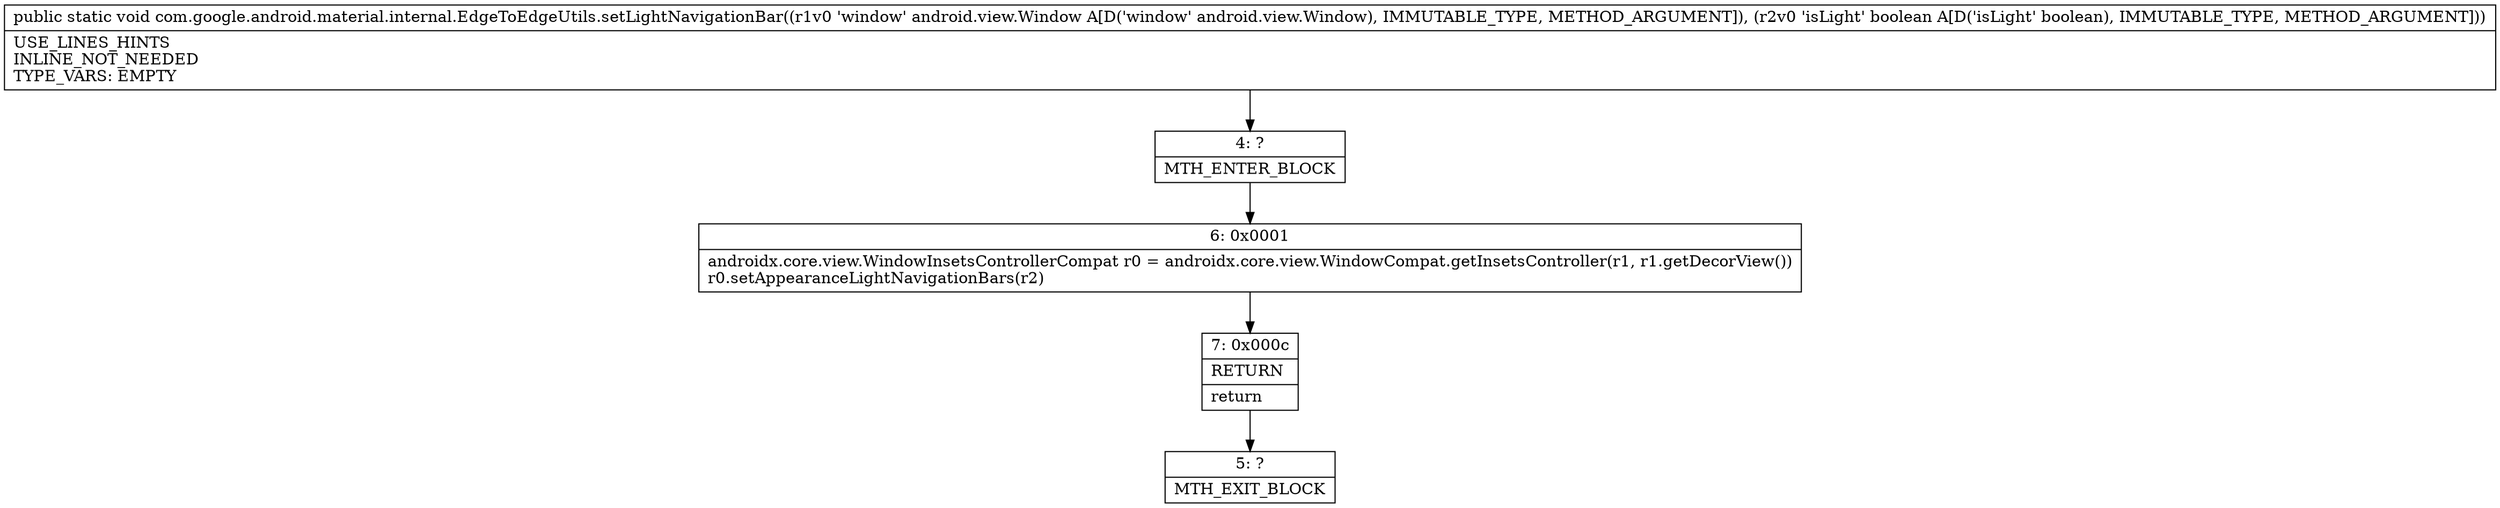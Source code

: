 digraph "CFG forcom.google.android.material.internal.EdgeToEdgeUtils.setLightNavigationBar(Landroid\/view\/Window;Z)V" {
Node_4 [shape=record,label="{4\:\ ?|MTH_ENTER_BLOCK\l}"];
Node_6 [shape=record,label="{6\:\ 0x0001|androidx.core.view.WindowInsetsControllerCompat r0 = androidx.core.view.WindowCompat.getInsetsController(r1, r1.getDecorView())\lr0.setAppearanceLightNavigationBars(r2)\l}"];
Node_7 [shape=record,label="{7\:\ 0x000c|RETURN\l|return\l}"];
Node_5 [shape=record,label="{5\:\ ?|MTH_EXIT_BLOCK\l}"];
MethodNode[shape=record,label="{public static void com.google.android.material.internal.EdgeToEdgeUtils.setLightNavigationBar((r1v0 'window' android.view.Window A[D('window' android.view.Window), IMMUTABLE_TYPE, METHOD_ARGUMENT]), (r2v0 'isLight' boolean A[D('isLight' boolean), IMMUTABLE_TYPE, METHOD_ARGUMENT]))  | USE_LINES_HINTS\lINLINE_NOT_NEEDED\lTYPE_VARS: EMPTY\l}"];
MethodNode -> Node_4;Node_4 -> Node_6;
Node_6 -> Node_7;
Node_7 -> Node_5;
}

